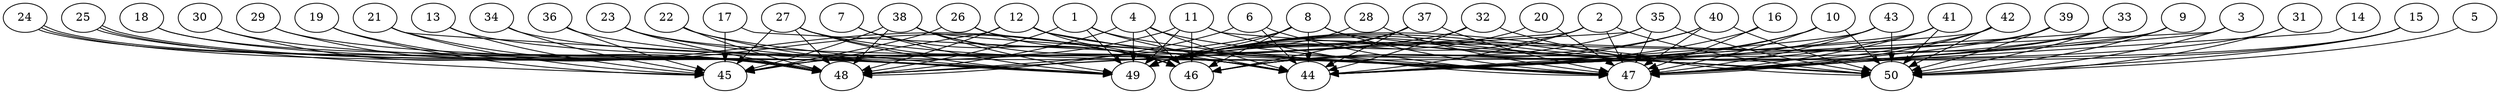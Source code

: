 // DAG automatically generated by daggen at Thu Oct  3 14:07:58 2019
// ./daggen --dot -n 50 --ccr 0.5 --fat 0.9 --regular 0.5 --density 0.7 --mindata 5242880 --maxdata 52428800 
digraph G {
  1 [size="94859264", alpha="0.09", expect_size="47429632"] 
  1 -> 44 [size ="47429632"]
  1 -> 47 [size ="47429632"]
  1 -> 48 [size ="47429632"]
  1 -> 49 [size ="47429632"]
  2 [size="33191936", alpha="0.10", expect_size="16595968"] 
  2 -> 44 [size ="16595968"]
  2 -> 47 [size ="16595968"]
  2 -> 48 [size ="16595968"]
  2 -> 49 [size ="16595968"]
  2 -> 50 [size ="16595968"]
  3 [size="104650752", alpha="0.18", expect_size="52325376"] 
  3 -> 44 [size ="52325376"]
  3 -> 47 [size ="52325376"]
  3 -> 50 [size ="52325376"]
  4 [size="62089216", alpha="0.13", expect_size="31044608"] 
  4 -> 44 [size ="31044608"]
  4 -> 46 [size ="31044608"]
  4 -> 47 [size ="31044608"]
  4 -> 48 [size ="31044608"]
  4 -> 49 [size ="31044608"]
  5 [size="36294656", alpha="0.02", expect_size="18147328"] 
  5 -> 50 [size ="18147328"]
  6 [size="79235072", alpha="0.08", expect_size="39617536"] 
  6 -> 44 [size ="39617536"]
  6 -> 47 [size ="39617536"]
  6 -> 48 [size ="39617536"]
  7 [size="38047744", alpha="0.16", expect_size="19023872"] 
  7 -> 46 [size ="19023872"]
  7 -> 49 [size ="19023872"]
  8 [size="24750080", alpha="0.17", expect_size="12375040"] 
  8 -> 44 [size ="12375040"]
  8 -> 46 [size ="12375040"]
  8 -> 47 [size ="12375040"]
  8 -> 48 [size ="12375040"]
  8 -> 49 [size ="12375040"]
  8 -> 50 [size ="12375040"]
  9 [size="58949632", alpha="0.02", expect_size="29474816"] 
  9 -> 47 [size ="29474816"]
  9 -> 49 [size ="29474816"]
  9 -> 50 [size ="29474816"]
  10 [size="90494976", alpha="0.19", expect_size="45247488"] 
  10 -> 46 [size ="45247488"]
  10 -> 47 [size ="45247488"]
  10 -> 49 [size ="45247488"]
  10 -> 50 [size ="45247488"]
  11 [size="17244160", alpha="0.16", expect_size="8622080"] 
  11 -> 45 [size ="8622080"]
  11 -> 46 [size ="8622080"]
  11 -> 47 [size ="8622080"]
  11 -> 49 [size ="8622080"]
  11 -> 50 [size ="8622080"]
  12 [size="59727872", alpha="0.11", expect_size="29863936"] 
  12 -> 44 [size ="29863936"]
  12 -> 45 [size ="29863936"]
  12 -> 46 [size ="29863936"]
  12 -> 48 [size ="29863936"]
  12 -> 50 [size ="29863936"]
  13 [size="14868480", alpha="0.07", expect_size="7434240"] 
  13 -> 44 [size ="7434240"]
  13 -> 45 [size ="7434240"]
  14 [size="98441216", alpha="0.11", expect_size="49220608"] 
  14 -> 47 [size ="49220608"]
  15 [size="63520768", alpha="0.11", expect_size="31760384"] 
  15 -> 44 [size ="31760384"]
  15 -> 47 [size ="31760384"]
  15 -> 50 [size ="31760384"]
  16 [size="75251712", alpha="0.09", expect_size="37625856"] 
  16 -> 46 [size ="37625856"]
  16 -> 47 [size ="37625856"]
  17 [size="17719296", alpha="0.08", expect_size="8859648"] 
  17 -> 45 [size ="8859648"]
  17 -> 47 [size ="8859648"]
  18 [size="91488256", alpha="0.09", expect_size="45744128"] 
  18 -> 48 [size ="45744128"]
  18 -> 49 [size ="45744128"]
  19 [size="79437824", alpha="0.08", expect_size="39718912"] 
  19 -> 45 [size ="39718912"]
  19 -> 46 [size ="39718912"]
  20 [size="90128384", alpha="0.15", expect_size="45064192"] 
  20 -> 47 [size ="45064192"]
  20 -> 49 [size ="45064192"]
  21 [size="83230720", alpha="0.19", expect_size="41615360"] 
  21 -> 45 [size ="41615360"]
  21 -> 46 [size ="41615360"]
  21 -> 49 [size ="41615360"]
  22 [size="65720320", alpha="0.08", expect_size="32860160"] 
  22 -> 44 [size ="32860160"]
  22 -> 48 [size ="32860160"]
  22 -> 49 [size ="32860160"]
  23 [size="24279040", alpha="0.17", expect_size="12139520"] 
  23 -> 44 [size ="12139520"]
  23 -> 48 [size ="12139520"]
  23 -> 49 [size ="12139520"]
  24 [size="59500544", alpha="0.17", expect_size="29750272"] 
  24 -> 48 [size ="29750272"]
  24 -> 48 [size ="29750272"]
  24 -> 49 [size ="29750272"]
  25 [size="18870272", alpha="0.02", expect_size="9435136"] 
  25 -> 45 [size ="9435136"]
  25 -> 49 [size ="9435136"]
  25 -> 49 [size ="9435136"]
  26 [size="72902656", alpha="0.02", expect_size="36451328"] 
  26 -> 45 [size ="36451328"]
  26 -> 46 [size ="36451328"]
  26 -> 47 [size ="36451328"]
  27 [size="22857728", alpha="0.08", expect_size="11428864"] 
  27 -> 44 [size ="11428864"]
  27 -> 45 [size ="11428864"]
  27 -> 48 [size ="11428864"]
  27 -> 49 [size ="11428864"]
  27 -> 50 [size ="11428864"]
  28 [size="62447616", alpha="0.17", expect_size="31223808"] 
  28 -> 47 [size ="31223808"]
  28 -> 49 [size ="31223808"]
  29 [size="11048960", alpha="0.16", expect_size="5524480"] 
  29 -> 48 [size ="5524480"]
  29 -> 49 [size ="5524480"]
  30 [size="50757632", alpha="0.12", expect_size="25378816"] 
  30 -> 48 [size ="25378816"]
  30 -> 49 [size ="25378816"]
  31 [size="26140672", alpha="0.10", expect_size="13070336"] 
  31 -> 44 [size ="13070336"]
  31 -> 50 [size ="13070336"]
  32 [size="21573632", alpha="0.18", expect_size="10786816"] 
  32 -> 44 [size ="10786816"]
  32 -> 45 [size ="10786816"]
  32 -> 50 [size ="10786816"]
  33 [size="59766784", alpha="0.07", expect_size="29883392"] 
  33 -> 44 [size ="29883392"]
  33 -> 46 [size ="29883392"]
  33 -> 47 [size ="29883392"]
  33 -> 50 [size ="29883392"]
  34 [size="46139392", alpha="0.14", expect_size="23069696"] 
  34 -> 44 [size ="23069696"]
  34 -> 45 [size ="23069696"]
  35 [size="32296960", alpha="0.13", expect_size="16148480"] 
  35 -> 46 [size ="16148480"]
  35 -> 47 [size ="16148480"]
  35 -> 48 [size ="16148480"]
  35 -> 50 [size ="16148480"]
  36 [size="44050432", alpha="0.06", expect_size="22025216"] 
  36 -> 45 [size ="22025216"]
  36 -> 47 [size ="22025216"]
  37 [size="55775232", alpha="0.20", expect_size="27887616"] 
  37 -> 44 [size ="27887616"]
  37 -> 46 [size ="27887616"]
  37 -> 47 [size ="27887616"]
  37 -> 49 [size ="27887616"]
  38 [size="95035392", alpha="0.11", expect_size="47517696"] 
  38 -> 44 [size ="47517696"]
  38 -> 45 [size ="47517696"]
  38 -> 46 [size ="47517696"]
  38 -> 47 [size ="47517696"]
  38 -> 48 [size ="47517696"]
  38 -> 49 [size ="47517696"]
  39 [size="81727488", alpha="0.17", expect_size="40863744"] 
  39 -> 47 [size ="40863744"]
  39 -> 49 [size ="40863744"]
  39 -> 50 [size ="40863744"]
  40 [size="64313344", alpha="0.19", expect_size="32156672"] 
  40 -> 46 [size ="32156672"]
  40 -> 47 [size ="32156672"]
  40 -> 49 [size ="32156672"]
  40 -> 50 [size ="32156672"]
  41 [size="28430336", alpha="0.17", expect_size="14215168"] 
  41 -> 44 [size ="14215168"]
  41 -> 47 [size ="14215168"]
  41 -> 49 [size ="14215168"]
  41 -> 50 [size ="14215168"]
  42 [size="75210752", alpha="0.07", expect_size="37605376"] 
  42 -> 44 [size ="37605376"]
  42 -> 47 [size ="37605376"]
  42 -> 49 [size ="37605376"]
  42 -> 50 [size ="37605376"]
  43 [size="65155072", alpha="0.20", expect_size="32577536"] 
  43 -> 44 [size ="32577536"]
  43 -> 47 [size ="32577536"]
  43 -> 49 [size ="32577536"]
  43 -> 50 [size ="32577536"]
  44 [size="97017856", alpha="0.03", expect_size="48508928"] 
  45 [size="70014976", alpha="0.08", expect_size="35007488"] 
  46 [size="37179392", alpha="0.06", expect_size="18589696"] 
  47 [size="63281152", alpha="0.07", expect_size="31640576"] 
  48 [size="61179904", alpha="0.18", expect_size="30589952"] 
  49 [size="17510400", alpha="0.10", expect_size="8755200"] 
  50 [size="95596544", alpha="0.11", expect_size="47798272"] 
}
